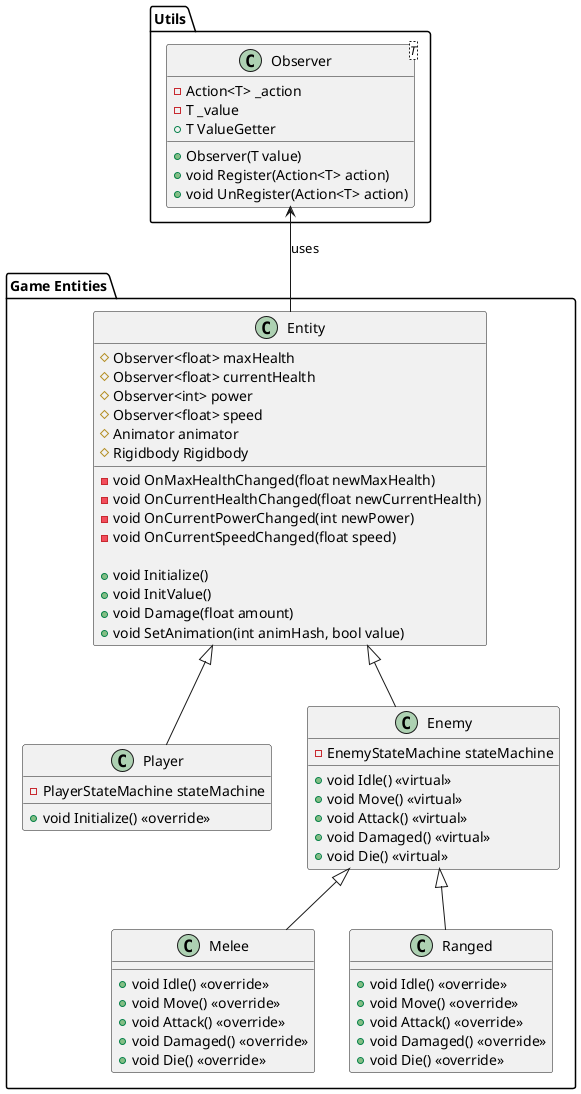 @startuml PatrolEnemyState
package "Game Entities" {
    class Entity {
    #Observer<float> maxHealth
    #Observer<float> currentHealth
    #Observer<int> power
    #Observer<float> speed
    #Animator animator
    #Rigidbody Rigidbody

    -void OnMaxHealthChanged(float newMaxHealth)
    -void OnCurrentHealthChanged(float newCurrentHealth)
    -void OnCurrentPowerChanged(int newPower)
    -void OnCurrentSpeedChanged(float speed)

    +void Initialize()
    +void InitValue()
    +void Damage(float amount)
    +void SetAnimation(int animHash, bool value)
}

    class Player {
        -PlayerStateMachine stateMachine
        +void Initialize() <<override>>
    }

    class Enemy {
        -EnemyStateMachine stateMachine
        +void Idle() <<virtual>>
        +void Move() <<virtual>>
        +void Attack() <<virtual>>
        +void Damaged() <<virtual>>
        +void Die() <<virtual>>
    }

    class Melee{
        +void Idle() <<override>>
        +void Move() <<override>>
        +void Attack() <<override>>
        +void Damaged() <<override>>
        +void Die() <<override>>
    }

    class Ranged{
        +void Idle() <<override>>
        +void Move() <<override>>
        +void Attack() <<override>>
        +void Damaged() <<override>>
        +void Die() <<override>>
    }

    Entity <|-- Player
    Entity <|-- Enemy

    Enemy <|-down- Melee
    Enemy <|-down- Ranged
}

package "Utils"{
    class Observer<T> {
        -Action<T> _action
        -T _value
        +T ValueGetter
        +Observer(T value)
        +void Register(Action<T> action)
        +void UnRegister(Action<T> action)
    }

}

Entity -up-> Observer : uses

@enduml